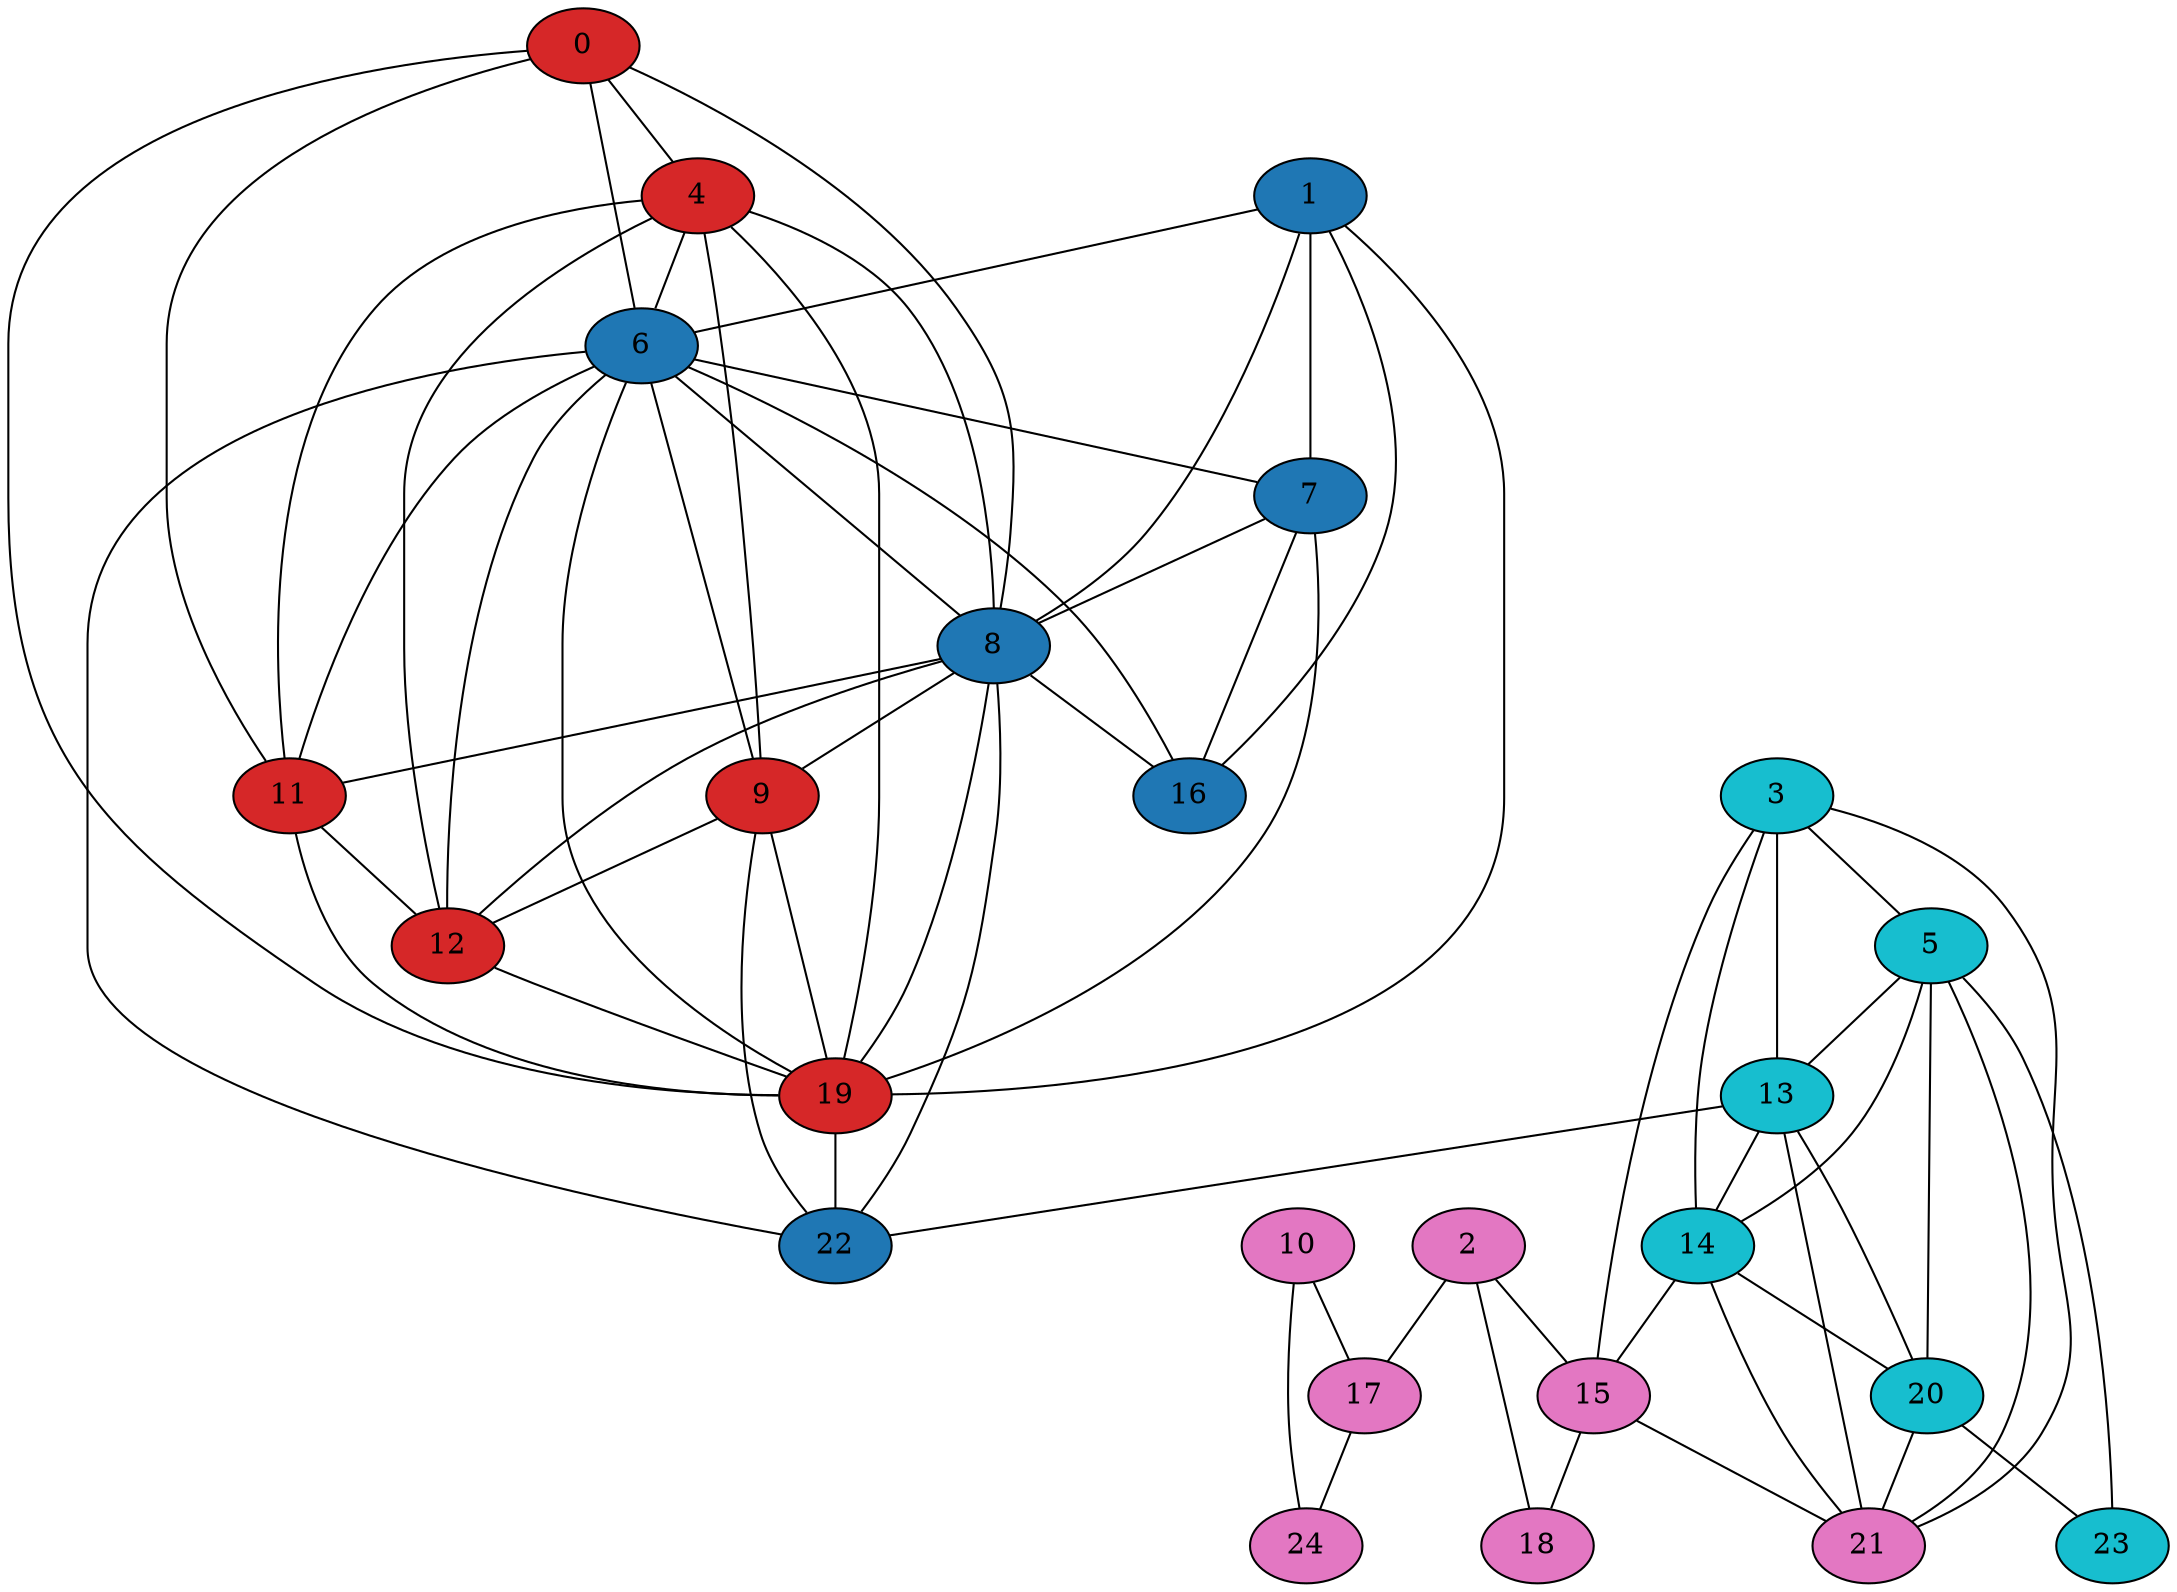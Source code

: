 strict graph "" {
0 [fillcolor="#d62728", position="(0.11216845573072226, 0.1265825807783878)", style=filled];
1 [fillcolor="#1f77b4", position="(0.1267828526171301, 0.1635805075434425)", style=filled];
2 [fillcolor="#e377c2", position="(0.18620095499062356, 0.18257088272292826)", style=filled];
3 [fillcolor="#17becf", position="(0.1910434120513251, 0.15152618145139551)", style=filled];
4 [fillcolor="#d62728", position="(0.12702801477363732, 0.13115880556731796)", style=filled];
5 [fillcolor="#17becf", position="(0.1896369510693965, 0.12897125243203433)", style=filled];
6 [fillcolor="#1f77b4", position="(0.12632244214913796, 0.1406117829414522)", style=filled];
7 [fillcolor="#1f77b4", position="(0.11885026551861089, 0.1556999488040124)", style=filled];
8 [fillcolor="#1f77b4", position="(0.12539927031337406, 0.14102053796553082)", style=filled];
9 [fillcolor="#d62728", position="(0.14544061463307767, 0.1447376057766971)", style=filled];
10 [fillcolor="#e377c2", position="(0.15746981297786317, 0.17437220633823985)", style=filled];
11 [fillcolor="#d62728", position="(0.1214709775807247, 0.12607148906756233)", style=filled];
12 [fillcolor="#d62728", position="(0.13984951369550785, 0.12145077313822153)", style=filled];
13 [fillcolor="#17becf", position="(0.17049237032259817, 0.14160673836865206)", style=filled];
14 [fillcolor="#17becf", position="(0.17972802385360695, 0.1464914852510336)", style=filled];
15 [fillcolor="#e377c2", position="(0.1846918713297671, 0.16608934670401365)", style=filled];
16 [fillcolor="#1f77b4", position="(0.11108531357908805, 0.15354448646528296)", style=filled];
17 [fillcolor="#e377c2", position="(0.1627955450051954, 0.183015749870988)", style=filled];
18 [fillcolor="#e377c2", position="(0.18872269308722656, 0.18842196874499256)", style=filled];
19 [fillcolor="#d62728", position="(0.13286355613102865, 0.13977226231702317)", style=filled];
20 [fillcolor="#17becf", position="(0.18238869470696698, 0.126375205045145)", style=filled];
21 [fillcolor="#e377c2", position="(0.19425799127964594, 0.14392568399823738)", style=filled];
22 [fillcolor="#1f77b4", position="(0.14859713347504944, 0.14879746409234643)", style=filled];
23 [fillcolor="#17becf", position="(0.17940013025092316, 0.10800301913877089)", style=filled];
24 [fillcolor="#e377c2", position="(0.15220598342541547, 0.18565786686634622)", style=filled];
0 -- 8;
0 -- 19;
0 -- 11;
0 -- 4;
0 -- 6;
1 -- 8;
1 -- 16;
1 -- 19;
1 -- 6;
1 -- 7;
2 -- 17;
2 -- 18;
2 -- 15;
3 -- 15;
3 -- 21;
3 -- 5;
3 -- 14;
3 -- 13;
4 -- 6;
4 -- 8;
4 -- 9;
4 -- 11;
4 -- 12;
4 -- 19;
5 -- 13;
5 -- 14;
5 -- 20;
5 -- 21;
5 -- 23;
6 -- 7;
6 -- 8;
6 -- 9;
6 -- 11;
6 -- 12;
6 -- 16;
6 -- 19;
6 -- 22;
7 -- 8;
7 -- 19;
7 -- 16;
8 -- 9;
8 -- 11;
8 -- 12;
8 -- 16;
8 -- 19;
8 -- 22;
9 -- 12;
9 -- 19;
9 -- 22;
10 -- 24;
10 -- 17;
11 -- 12;
11 -- 19;
12 -- 19;
13 -- 14;
13 -- 20;
13 -- 21;
13 -- 22;
14 -- 15;
14 -- 20;
14 -- 21;
15 -- 18;
15 -- 21;
17 -- 24;
19 -- 22;
20 -- 23;
20 -- 21;
}
